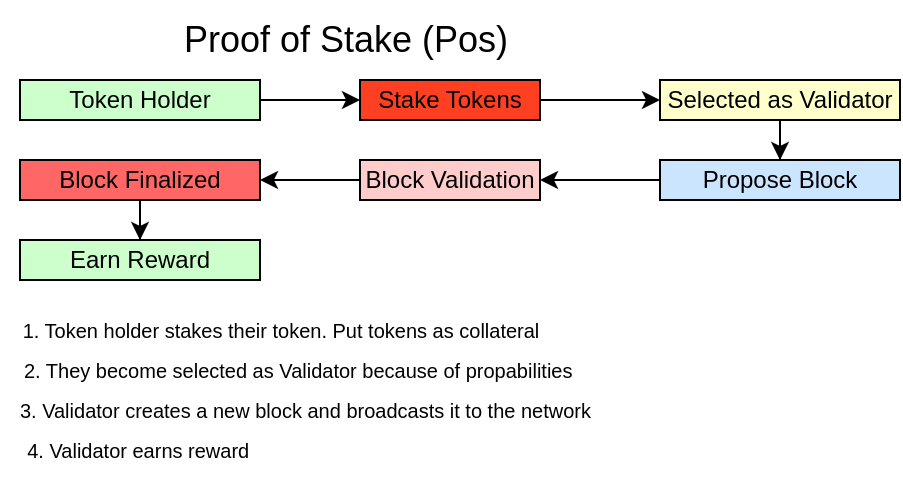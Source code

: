 <mxfile version="28.2.0">
  <diagram name="Page-1" id="F-k_rcpSAkG7vQuSkx5P">
    <mxGraphModel dx="1616" dy="321" grid="1" gridSize="10" guides="1" tooltips="1" connect="1" arrows="1" fold="1" page="1" pageScale="1" pageWidth="850" pageHeight="1100" math="0" shadow="0">
      <root>
        <mxCell id="0" />
        <mxCell id="1" parent="0" />
        <mxCell id="nd5Xag4mBQAPd9wCDUBt-5" style="edgeStyle=orthogonalEdgeStyle;rounded=0;orthogonalLoop=1;jettySize=auto;html=1;" edge="1" parent="1" source="nd5Xag4mBQAPd9wCDUBt-2" target="nd5Xag4mBQAPd9wCDUBt-3">
          <mxGeometry relative="1" as="geometry" />
        </mxCell>
        <mxCell id="nd5Xag4mBQAPd9wCDUBt-2" value="Token Holder" style="rounded=0;whiteSpace=wrap;html=1;fillColor=#CCFFCC;" vertex="1" parent="1">
          <mxGeometry y="180" width="120" height="20" as="geometry" />
        </mxCell>
        <mxCell id="nd5Xag4mBQAPd9wCDUBt-6" style="edgeStyle=orthogonalEdgeStyle;rounded=0;orthogonalLoop=1;jettySize=auto;html=1;entryX=0;entryY=0.5;entryDx=0;entryDy=0;" edge="1" parent="1" source="nd5Xag4mBQAPd9wCDUBt-3" target="nd5Xag4mBQAPd9wCDUBt-4">
          <mxGeometry relative="1" as="geometry">
            <mxPoint x="310" y="190" as="targetPoint" />
          </mxGeometry>
        </mxCell>
        <mxCell id="nd5Xag4mBQAPd9wCDUBt-3" value="Stake Tokens" style="rounded=0;whiteSpace=wrap;html=1;fillColor=#FF3F22;" vertex="1" parent="1">
          <mxGeometry x="170" y="180" width="90" height="20" as="geometry" />
        </mxCell>
        <mxCell id="nd5Xag4mBQAPd9wCDUBt-8" style="edgeStyle=orthogonalEdgeStyle;rounded=0;orthogonalLoop=1;jettySize=auto;html=1;entryX=0.5;entryY=0;entryDx=0;entryDy=0;" edge="1" parent="1" source="nd5Xag4mBQAPd9wCDUBt-4" target="nd5Xag4mBQAPd9wCDUBt-7">
          <mxGeometry relative="1" as="geometry" />
        </mxCell>
        <mxCell id="nd5Xag4mBQAPd9wCDUBt-4" value="Selected as Validator" style="rounded=0;whiteSpace=wrap;html=1;fillColor=#FFFFCC;" vertex="1" parent="1">
          <mxGeometry x="320" y="180" width="120" height="20" as="geometry" />
        </mxCell>
        <mxCell id="nd5Xag4mBQAPd9wCDUBt-10" style="edgeStyle=orthogonalEdgeStyle;rounded=0;orthogonalLoop=1;jettySize=auto;html=1;" edge="1" parent="1" source="nd5Xag4mBQAPd9wCDUBt-7" target="nd5Xag4mBQAPd9wCDUBt-9">
          <mxGeometry relative="1" as="geometry" />
        </mxCell>
        <mxCell id="nd5Xag4mBQAPd9wCDUBt-7" value="Propose Block" style="rounded=0;whiteSpace=wrap;html=1;fillColor=#CCE5FF;" vertex="1" parent="1">
          <mxGeometry x="320" y="220" width="120" height="20" as="geometry" />
        </mxCell>
        <mxCell id="nd5Xag4mBQAPd9wCDUBt-15" style="edgeStyle=orthogonalEdgeStyle;rounded=0;orthogonalLoop=1;jettySize=auto;html=1;entryX=1;entryY=0.5;entryDx=0;entryDy=0;" edge="1" parent="1" source="nd5Xag4mBQAPd9wCDUBt-9" target="nd5Xag4mBQAPd9wCDUBt-11">
          <mxGeometry relative="1" as="geometry" />
        </mxCell>
        <mxCell id="nd5Xag4mBQAPd9wCDUBt-9" value="Block Validation" style="rounded=0;whiteSpace=wrap;html=1;fillColor=#FFCCCC;" vertex="1" parent="1">
          <mxGeometry x="170" y="220" width="90" height="20" as="geometry" />
        </mxCell>
        <mxCell id="nd5Xag4mBQAPd9wCDUBt-16" style="edgeStyle=orthogonalEdgeStyle;rounded=0;orthogonalLoop=1;jettySize=auto;html=1;entryX=0.5;entryY=0;entryDx=0;entryDy=0;" edge="1" parent="1" source="nd5Xag4mBQAPd9wCDUBt-11" target="nd5Xag4mBQAPd9wCDUBt-13">
          <mxGeometry relative="1" as="geometry" />
        </mxCell>
        <mxCell id="nd5Xag4mBQAPd9wCDUBt-11" value="Block Finalized" style="rounded=0;whiteSpace=wrap;html=1;fillColor=#FF6666;" vertex="1" parent="1">
          <mxGeometry y="220" width="120" height="20" as="geometry" />
        </mxCell>
        <mxCell id="nd5Xag4mBQAPd9wCDUBt-13" value="Earn Reward" style="rounded=0;whiteSpace=wrap;html=1;fillColor=#CCFFCC;" vertex="1" parent="1">
          <mxGeometry y="260" width="120" height="20" as="geometry" />
        </mxCell>
        <mxCell id="nd5Xag4mBQAPd9wCDUBt-17" value="&lt;font style=&quot;font-size: 10px;&quot;&gt;1. Token holder stakes their token. Put tokens as collateral&lt;/font&gt;" style="text;html=1;align=center;verticalAlign=middle;resizable=0;points=[];autosize=1;strokeColor=none;fillColor=none;" vertex="1" parent="1">
          <mxGeometry x="-10" y="290" width="280" height="30" as="geometry" />
        </mxCell>
        <mxCell id="nd5Xag4mBQAPd9wCDUBt-18" value="&lt;font style=&quot;font-size: 10px;&quot;&gt;2. They become selected as Validator because of propabilities&amp;nbsp;&lt;/font&gt;" style="text;html=1;align=center;verticalAlign=middle;resizable=0;points=[];autosize=1;strokeColor=none;fillColor=none;" vertex="1" parent="1">
          <mxGeometry x="-10" y="310" width="300" height="30" as="geometry" />
        </mxCell>
        <mxCell id="nd5Xag4mBQAPd9wCDUBt-19" value="&lt;font style=&quot;font-size: 10px;&quot;&gt;3. Validator creates a new block and broadcasts it to the network&amp;nbsp;&amp;nbsp;&lt;/font&gt;" style="text;html=1;align=center;verticalAlign=middle;resizable=0;points=[];autosize=1;strokeColor=none;fillColor=none;" vertex="1" parent="1">
          <mxGeometry x="-10" y="330" width="310" height="30" as="geometry" />
        </mxCell>
        <mxCell id="nd5Xag4mBQAPd9wCDUBt-20" value="&lt;font style=&quot;font-size: 10px;&quot;&gt;4. Validator earns reward&amp;nbsp;&lt;/font&gt;" style="text;html=1;align=center;verticalAlign=middle;resizable=0;points=[];autosize=1;strokeColor=none;fillColor=none;" vertex="1" parent="1">
          <mxGeometry x="-10" y="350" width="140" height="30" as="geometry" />
        </mxCell>
        <mxCell id="nd5Xag4mBQAPd9wCDUBt-21" value="&lt;font style=&quot;font-size: 18px;&quot;&gt;Proof of Stake (Pos)&amp;nbsp;&lt;/font&gt;" style="text;html=1;align=center;verticalAlign=middle;resizable=0;points=[];autosize=1;strokeColor=none;fillColor=none;" vertex="1" parent="1">
          <mxGeometry x="70" y="140" width="190" height="40" as="geometry" />
        </mxCell>
      </root>
    </mxGraphModel>
  </diagram>
</mxfile>
